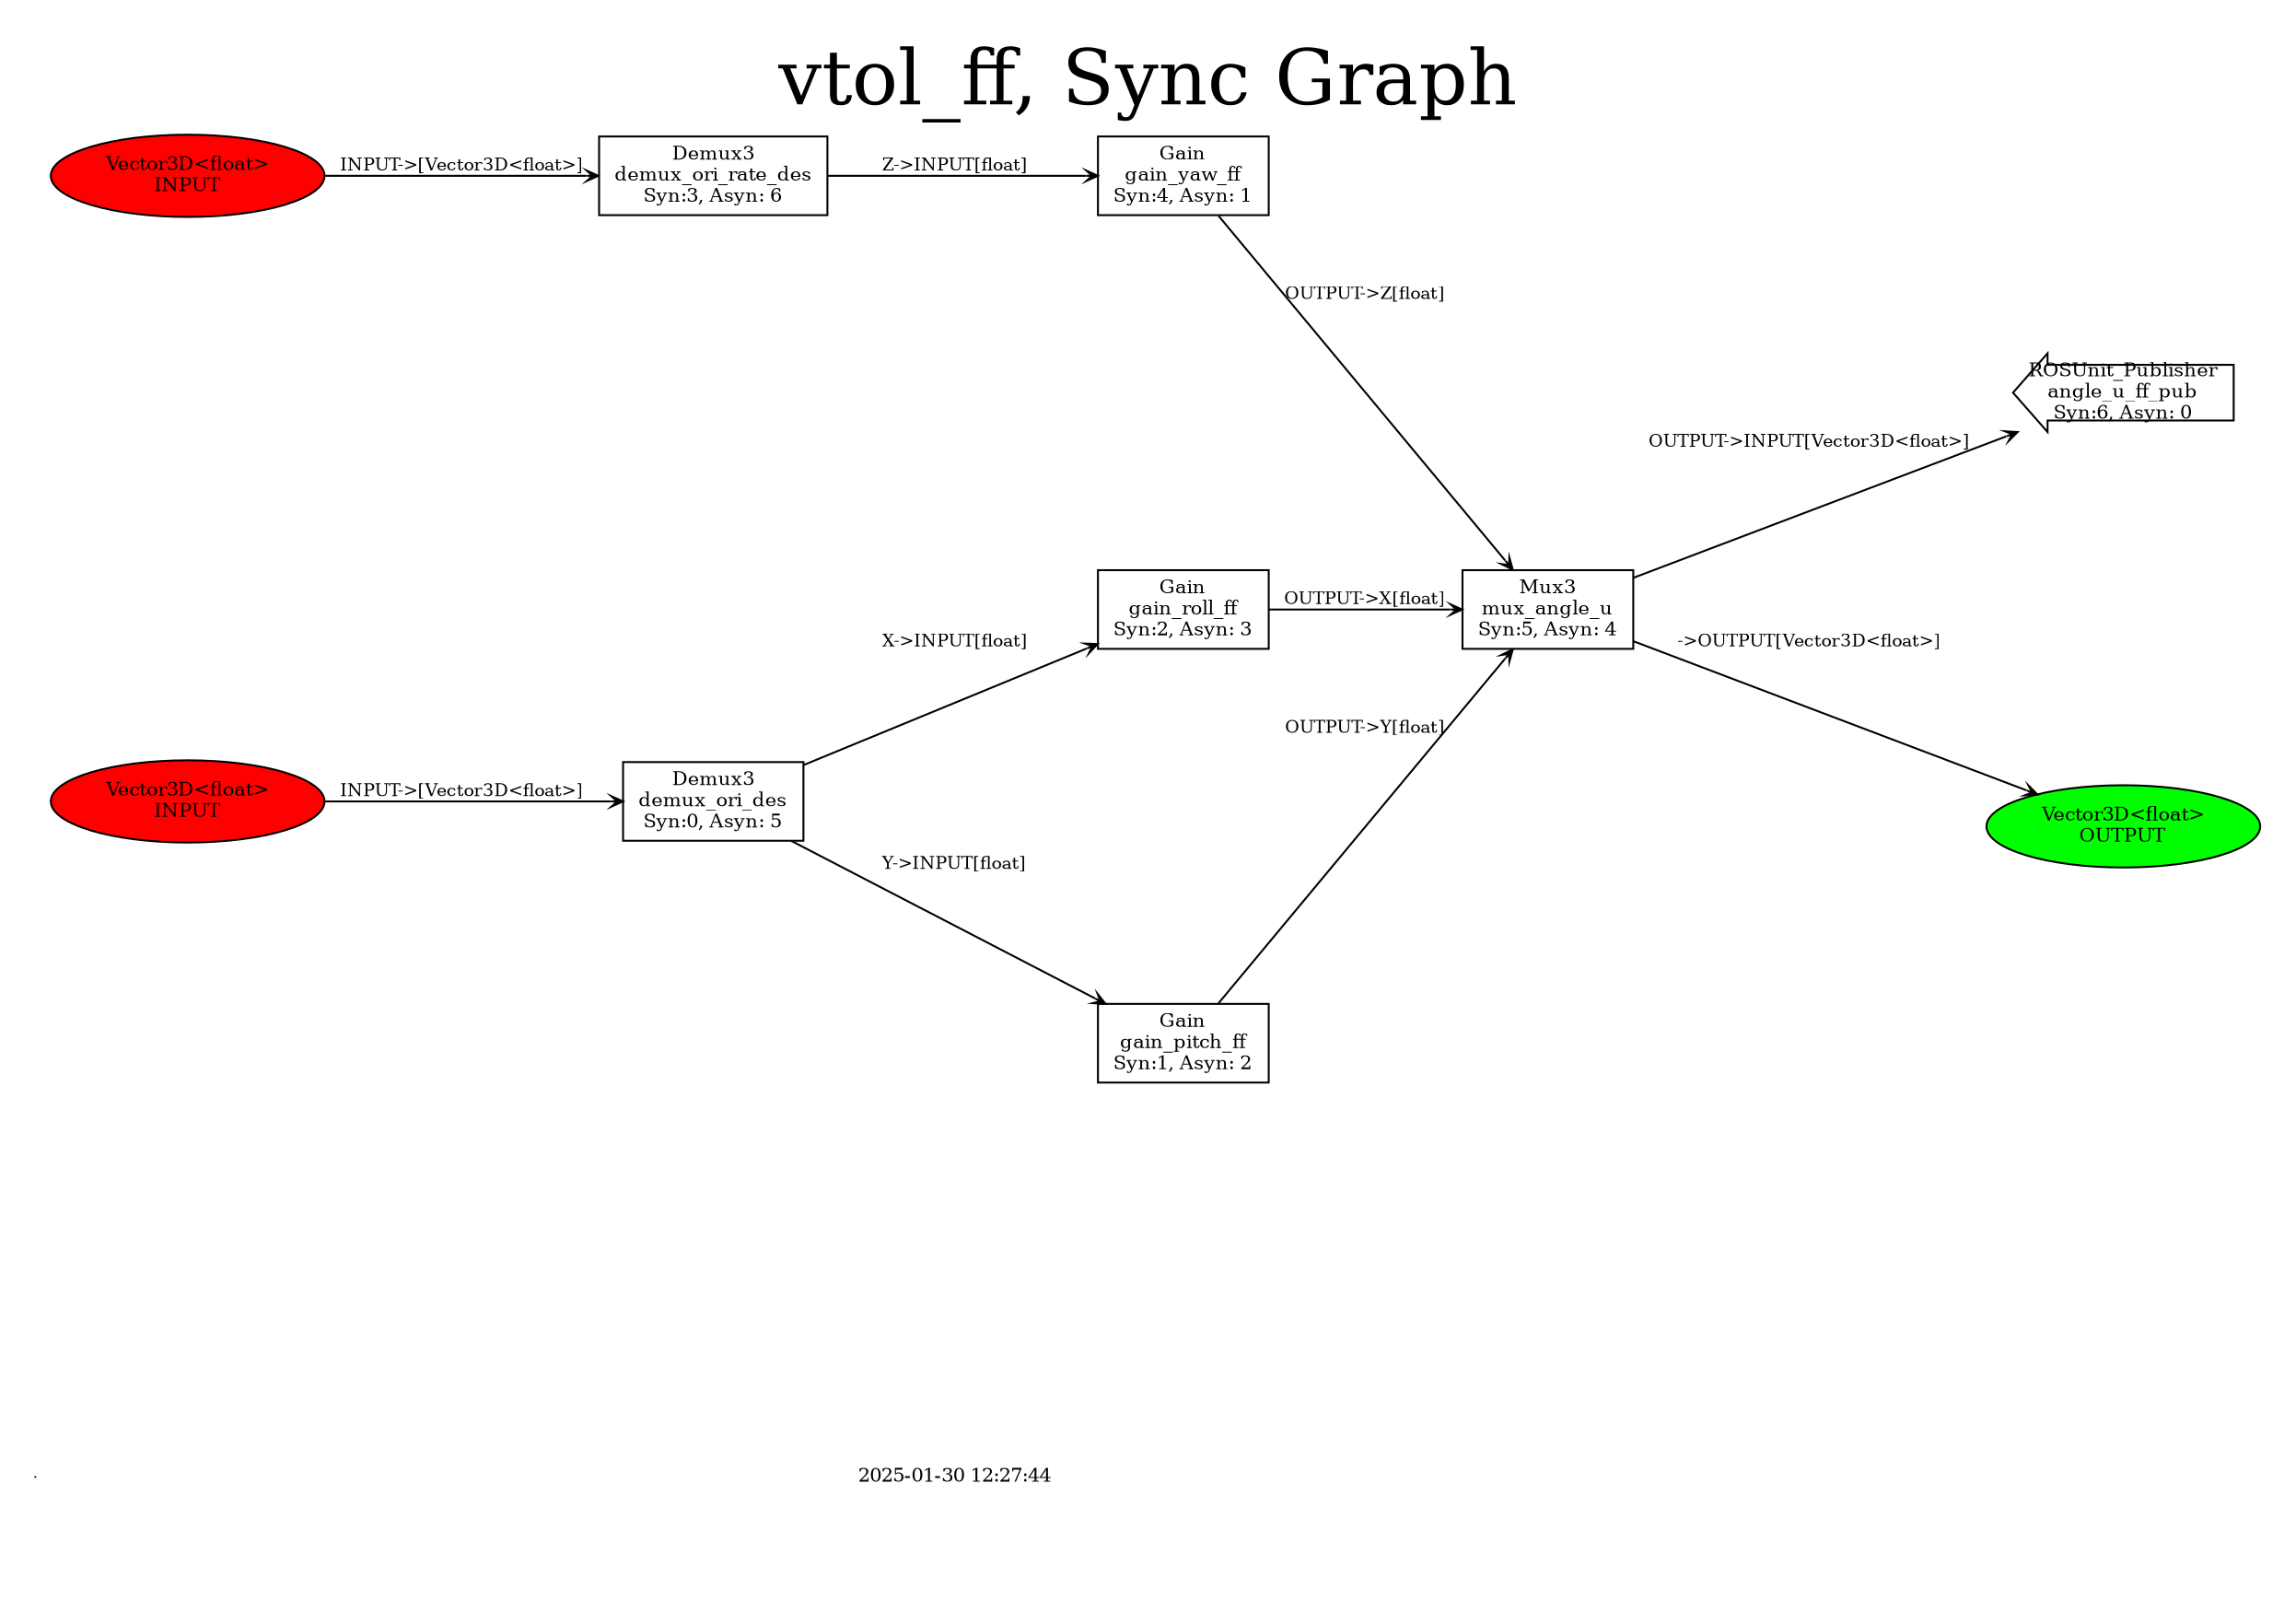 digraph G {
// Node for the image
node [shape=none, label="", width=0, height=0];
// Image node
imageNode [image="Media/as_built_rotated.png", width=1.0, height=1.0, fixedsize=true];
// Invisible subgraph to help with positioning
subgraph cluster0 {
label = "";
style = invis; // Makes this subgraph invisible
// Invisible node to help position the image node
invisNode [shape=point, width=0, height=0, label=""];
// Text node
textNode [label="2025-01-30 12:27:44", shape=plaintext, fontsize=10];
// Positioning nodes
invisNode -> imageNode [style=invis]; // Makes the edge invisible
imageNode -> textNode [style=invis]; // Connects image node to text node with invisible edge
}
{rank=source;invisNode;}
label="vtol_ff, Sync Graph"
labelloc="t"
;fontsize=40;
rankdir="LR"
graph[center=true, margin=0.2, nodesep=1.5, ranksep=0.15]
node[ shape=box,fontsize=10]
edge[weight=1.2,arrowsize=0.6, arrowhead=vee,fontsize=9]
  1 -> 3 [label="X->INPUT[float]",style="solid"];
  3 -> 2 [label="OUTPUT->X[float]",style="solid"];
  1 -> 4 [label="Y->INPUT[float]",style="solid"];
  4 -> 2 [label="OUTPUT->Y[float]",style="solid"];
  0 -> 5 [label="Z->INPUT[float]",style="solid"];
  5 -> 2 [label="OUTPUT->Z[float]",style="solid"];
  2 -> 6 [label="OUTPUT->INPUT[Vector3D<float>]",style="solid"];
  7 -> 1 [label="INPUT->[Vector3D<float>]",style="solid"];
  8 -> 0 [label="INPUT->[Vector3D<float>]",style="solid"];
  2 -> 9 [label="->OUTPUT[Vector3D<float>]",style="solid"];
  0[label="Demux3\ndemux_ori_rate_des\nSyn:3, Asyn: 6", shape=box];
  1[label="Demux3\ndemux_ori_des\nSyn:0, Asyn: 5", shape=box];
  2[label="Mux3\nmux_angle_u\nSyn:5, Asyn: 4", shape=box];
  3[label="Gain\ngain_roll_ff\nSyn:2, Asyn: 3", shape=box];
  4[label="Gain\ngain_pitch_ff\nSyn:1, Asyn: 2", shape=box];
  5[label="Gain\ngain_yaw_ff\nSyn:4, Asyn: 1", shape=box];
  6[label="ROSUnit_Publisher\nangle_u_ff_pub\nSyn:6, Asyn: 0", shape=larrow];
  7[style=filled,fillcolor=red,label="Vector3D<float>\nINPUT", shape=ellipse];
  8[style=filled,fillcolor=red,label="Vector3D<float>\nINPUT", shape=ellipse];
  9[style=filled,fillcolor=green,label="Vector3D<float>\nOUTPUT", shape=ellipse];
}
